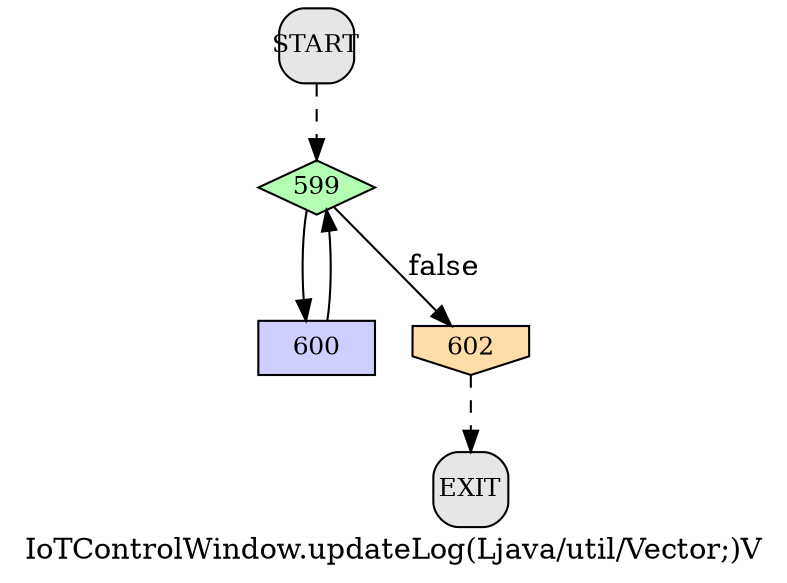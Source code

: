 /* --------------------------------------------------- */
/* Generated by Dr. Garbage Control Flow Graph Factory */
/* http://www.drgarbage.com                            */
/* Version: 4.5.0.201508311741                         */
/* Retrieved on: 2015-12-01 08:09:24.172               */
/* --------------------------------------------------- */
digraph "IoTControlWindow.updateLog(Ljava/util/Vector;)V" {
 graph [label="IoTControlWindow.updateLog(Ljava/util/Vector;)V"];
 2 [label="599", shape=diamond, style=filled, fillcolor="#B4FFB4", fixedsize=true, fontsize=12, width=0.78, height=0.36 ]
 3 [label="600", shape=box, style=filled, fillcolor="#CECEFF", fixedsize=true, fontsize=12, width=0.78, height=0.36 ]
 4 [label="602", shape=invhouse, style=filled, fillcolor="#FFDCA8", fixedsize=true, fontsize=12, width=0.78, height=0.36 ]
 5 [label="START", shape=box, style="filled, rounded", fillcolor="#E6E6E6", fixedsize=true, fontsize=12, width=0.5, height=0.5 ]
 6 [label="EXIT", shape=box, style="filled, rounded", fillcolor="#E6E6E6", fixedsize=true, fontsize=12, width=0.5, height=0.5 ]
 3 -> 2 [label="", style=solid ]
 5 -> 2 [label="", style=dashed ]
 2 -> 3 [label="", style=solid ]
 2 -> 4 [label="false", style=solid ]
 4 -> 6 [label="", style=dashed ]
}
